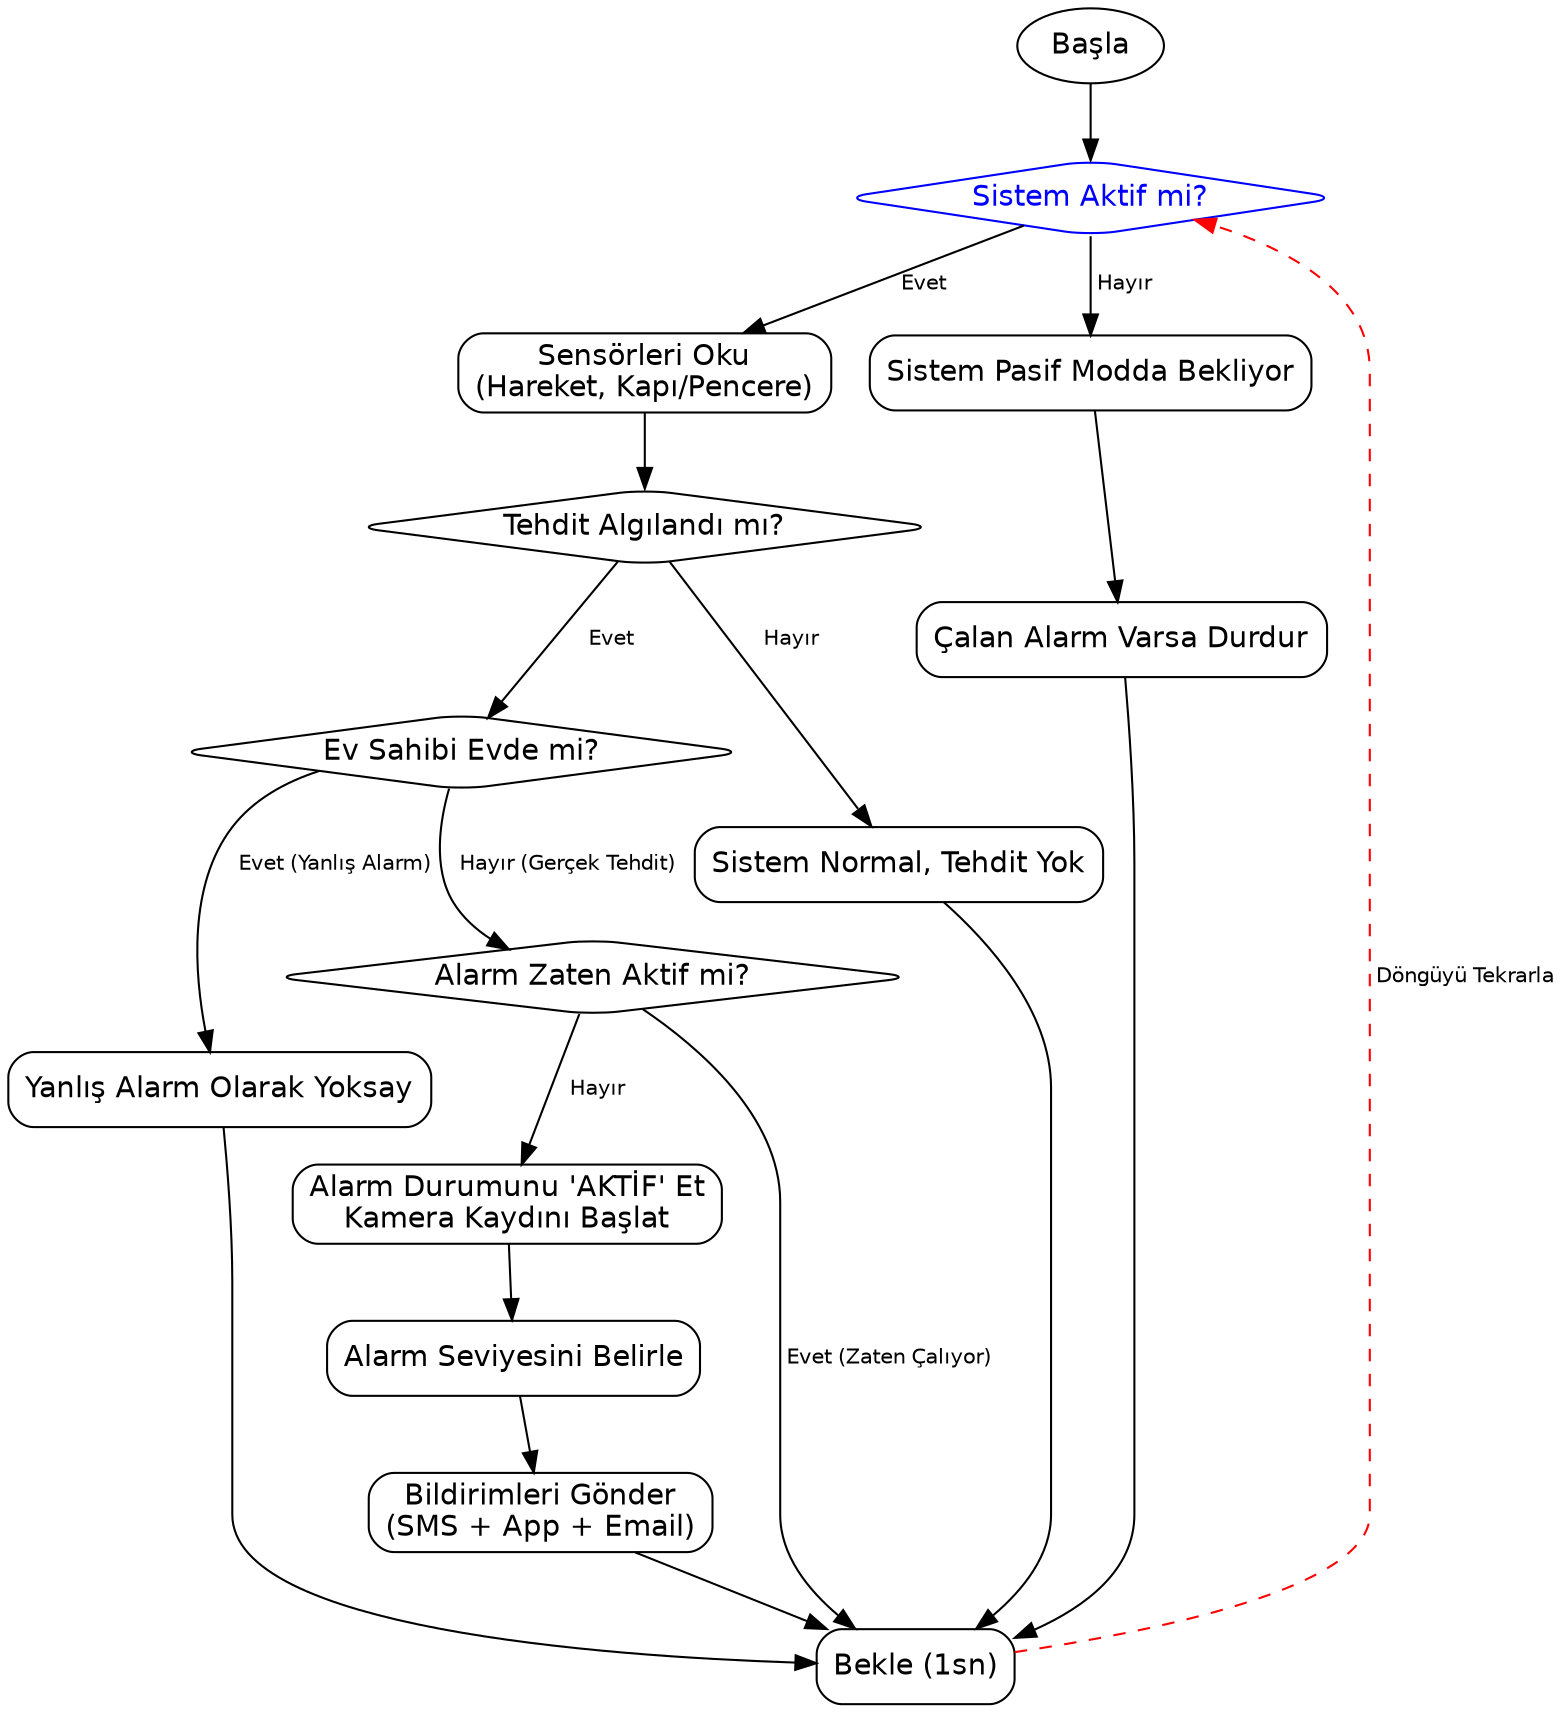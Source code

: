 digraph AkilliEvGuvenlikSistemi {
    // Grafik ayarları: Yukarıdan aşağıya akış ve düğüm/kenar stilleri
    rankdir=TB;
    node [shape=box, style=rounded, fontname="Helvetica"];
    edge [fontname="Helvetica", fontsize=10];

    // Düğüm tanımlamaları (Adımlar ve Koşullar)
    Start [label="Başla", shape=ellipse];
    Check_System_Active [label="Sistem Aktif mi?", shape=diamond, color=blue, fontcolor=blue];
    
    // Sistem Aktif Dalı
    Read_Sensors [label="Sensörleri Oku\n(Hareket, Kapı/Pencere)"];
    Threat_Detected [label="Tehdit Algılandı mı?", shape=diamond];
    Check_Owner_Home [label="Ev Sahibi Evde mi?", shape=diamond];
    Ignore_False_Alarm [label="Yanlış Alarm Olarak Yoksay"];
    
    // Gerçek Tehdit Dalı
    Check_Alarm_Status [label="Alarm Zaten Aktif mi?", shape=diamond];
    Activate_Alarm_Procedure [label="Alarm Durumunu 'AKTİF' Et\nKamera Kaydını Başlat"];
    Set_Alarm_Level [label="Alarm Seviyesini Belirle"];
    Send_Notifications [label="Bildirimleri Gönder\n(SMS + App + Email)"];
    
    // Sistem Pasif Dalı
    System_Passive_Mode [label="Sistem Pasif Modda Bekliyor"];
    Disarm_Alarm [label="Çalan Alarm Varsa Durdur"];
    
    // Döngünün sonu
    No_Threat [label="Sistem Normal, Tehdit Yok"];
    Wait [label="Bekle (1sn)"];

    // Akış ve Kenarlar (Oklar)
    Start -> Check_System_Active;

    // Sistem Aktif ise...
    Check_System_Active -> Read_Sensors [label=" Evet"];
    Read_Sensors -> Threat_Detected;
    
    // Tehdit algılandıysa...
    Threat_Detected -> Check_Owner_Home [label=" Evet"];
    Check_Owner_Home -> Ignore_False_Alarm [label=" Evet (Yanlış Alarm)"];
    Ignore_False_Alarm -> Wait;

    // Ev sahibi evde değilse (Gerçek Tehdit)...
    Check_Owner_Home -> Check_Alarm_Status [label=" Hayır (Gerçek Tehdit)"];
    Check_Alarm_Status -> Wait [label=" Evet (Zaten Çalıyor)"];
    Check_Alarm_Status -> Activate_Alarm_Procedure [label=" Hayır"];
    Activate_Alarm_Procedure -> Set_Alarm_Level;
    Set_Alarm_Level -> Send_Notifications;
    Send_Notifications -> Wait;
    
    // Tehdit algılanmadıysa...
    Threat_Detected -> No_Threat [label=" Hayır"];
    No_Threat -> Wait;
    
    // Sistem Aktif değilse (Pasif ise)...
    Check_System_Active -> System_Passive_Mode [label=" Hayır"];
    System_Passive_Mode -> Disarm_Alarm;
    Disarm_Alarm -> Wait;

    // --- SONSUZ DÖNGÜ İÇİN GERİ OK ---
    // Akışın sonundaki "Bekle" adımından döngünün başına geri döner
    Wait -> Check_System_Active [color=red, style=dashed, label=" Döngüyü Tekrarla"];
}
